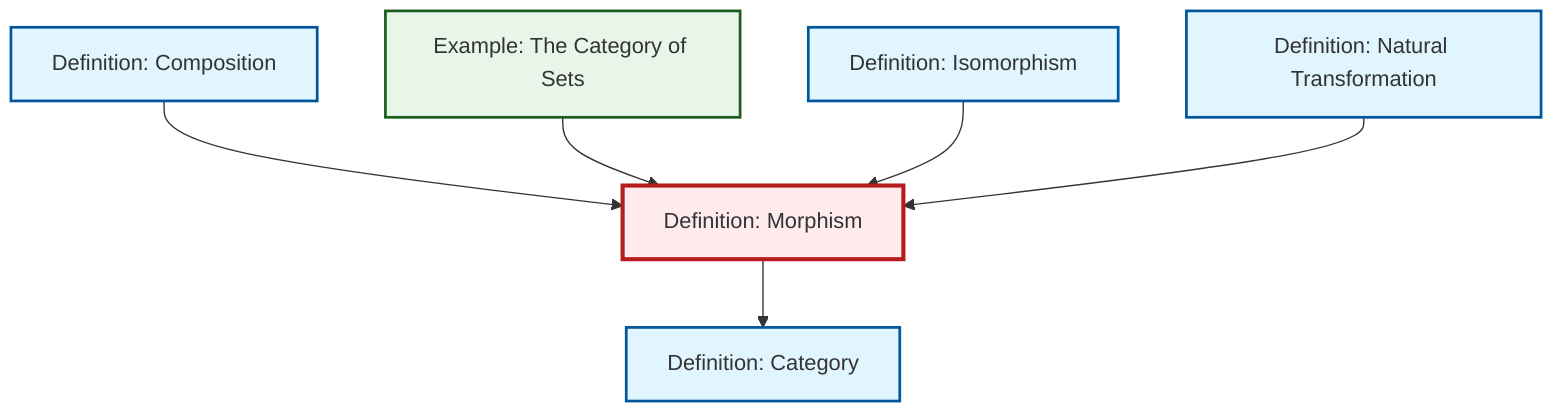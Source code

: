 graph TD
    classDef definition fill:#e1f5fe,stroke:#01579b,stroke-width:2px
    classDef theorem fill:#f3e5f5,stroke:#4a148c,stroke-width:2px
    classDef axiom fill:#fff3e0,stroke:#e65100,stroke-width:2px
    classDef example fill:#e8f5e9,stroke:#1b5e20,stroke-width:2px
    classDef current fill:#ffebee,stroke:#b71c1c,stroke-width:3px
    def-natural-transformation["Definition: Natural Transformation"]:::definition
    def-composition["Definition: Composition"]:::definition
    def-category["Definition: Category"]:::definition
    def-isomorphism["Definition: Isomorphism"]:::definition
    def-morphism["Definition: Morphism"]:::definition
    ex-set-category["Example: The Category of Sets"]:::example
    def-composition --> def-morphism
    def-morphism --> def-category
    ex-set-category --> def-morphism
    def-isomorphism --> def-morphism
    def-natural-transformation --> def-morphism
    class def-morphism current